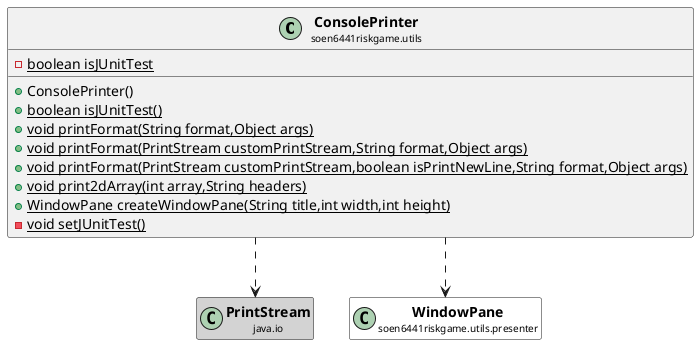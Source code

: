 @startuml

skinparam svgLinkTarget _parent
skinparam linetype ortho
set namespaceSeparator none
class "<b><size:14>ConsolePrinter</b>\n<size:10>soen6441riskgame.utils" as soen6441riskgame.utils.ConsolePrinter  [[../../soen6441riskgame/utils/ConsolePrinter.html{soen6441riskgame.utils.ConsolePrinter}]] {
{static} -boolean isJUnitTest
+ConsolePrinter()
{static} +boolean isJUnitTest()
{static} +void printFormat(String format,Object args)
{static} +void printFormat(PrintStream customPrintStream,String format,Object args)
{static} +void printFormat(PrintStream customPrintStream,boolean isPrintNewLine,String format,Object args)
{static} +void print2dArray(int array,String headers)
{static} +WindowPane createWindowPane(String title,int width,int height)
{static} -void setJUnitTest()
}


class "<b><size:14>PrintStream</b>\n<size:10>java.io" as java.io.PrintStream  #lightgrey {
}

hide java.io.PrintStream fields
hide java.io.PrintStream methods

soen6441riskgame.utils.ConsolePrinter ..> java.io.PrintStream

class "<b><size:14>WindowPane</b>\n<size:10>soen6441riskgame.utils.presenter" as soen6441riskgame.utils.presenter.WindowPane  [[../../soen6441riskgame/utils/presenter/WindowPane.html{soen6441riskgame.utils.presenter.WindowPane}]] #white {
}

hide soen6441riskgame.utils.presenter.WindowPane fields
hide soen6441riskgame.utils.presenter.WindowPane methods

soen6441riskgame.utils.ConsolePrinter ..> soen6441riskgame.utils.presenter.WindowPane


@enduml
